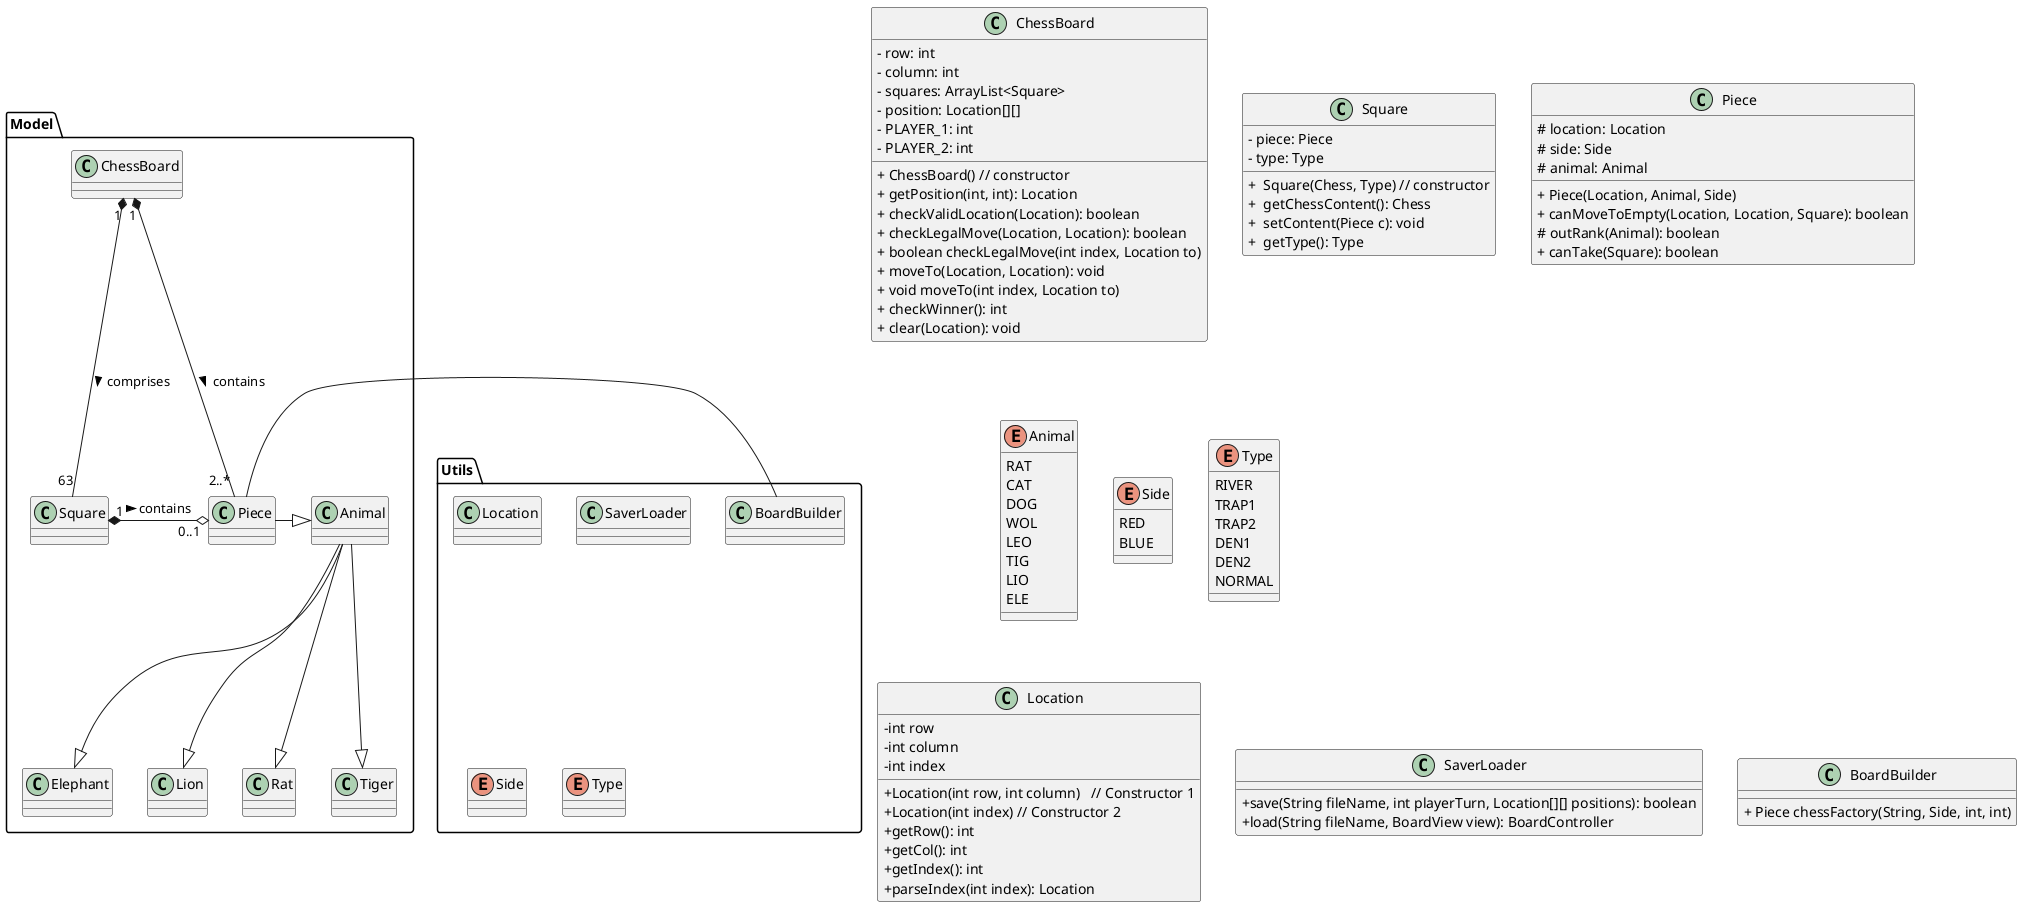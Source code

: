 @startuml
'https://plantuml.com/class-diagram

package "Model" {
    ChessBoard "1" *-- "2..*" Piece: contains >
    ChessBoard "1" *-- "63" Square: comprises >

    Square "1" *-o "0..1" Piece: contains >

    Piece -|> Animal
    Animal --|> Elephant
    Animal --|> Lion
    Animal --|> Rat
    Animal --|> Tiger
}

package "Utils" {
    class Location
    class SaverLoader
    enum Side
    enum Type
    class BoardBuilder
}

Piece - BoardBuilder

class ChessBoard {
<plain>- row: int
<plain>- column: int
<plain>- squares: ArrayList<Square>
<plain>- position: Location[][]
<plain>- PLAYER_1: int
<plain>- PLAYER_2: int

<plain>+ ChessBoard() // constructor
<plain>+ getPosition(int, int): Location
<plain>+ checkValidLocation(Location): boolean
<plain>+ checkLegalMove(Location, Location): boolean
<plain>+ boolean checkLegalMove(int index, Location to)
<plain>+ moveTo(Location, Location): void
<plain>+ void moveTo(int index, Location to)
<plain>+ checkWinner(): int
<plain>+ clear(Location): void
}

class Square {
    <plain>- piece: Piece
    <plain>- type: Type

    <plain>+  Square(Chess, Type) // constructor
    <plain>+  getChessContent(): Chess
    <plain>+  setContent(Piece c): void
    <plain>+  getType(): Type
}

class Piece {
    <plain># location: Location
    <plain># side: Side
    <plain># animal: Animal

    <plain>+ Piece(Location, Animal, Side)
    <plain>+ canMoveToEmpty(Location, Location, Square): boolean
    <plain># outRank(Animal): boolean
    <plain>+ canTake(Square): boolean
}

enum Animal {
    RAT
    CAT
    DOG
    WOL
    LEO
    TIG
    LIO
    ELE
}

enum Side {
    RED
    BLUE
}

enum Type {
    RIVER
    TRAP1
    TRAP2
    DEN1
    DEN2
    NORMAL
}

class Location {
    <plain>-int row
    <plain>-int column
    <plain>-int index
    <plain>+Location(int row, int column)   // Constructor 1
    <plain>+Location(int index) // Constructor 2
    <plain>+getRow(): int
    <plain>+getCol(): int
    <plain>+getIndex(): int
    <plain>+parseIndex(int index): Location
}

class SaverLoader {
    <plain>+save(String fileName, int playerTurn, Location[][] positions): boolean
    <plain>+load(String fileName, BoardView view): BoardController
}

class BoardBuilder {
    <plain>+ Piece chessFactory(String, Side, int, int)
}

@enduml
